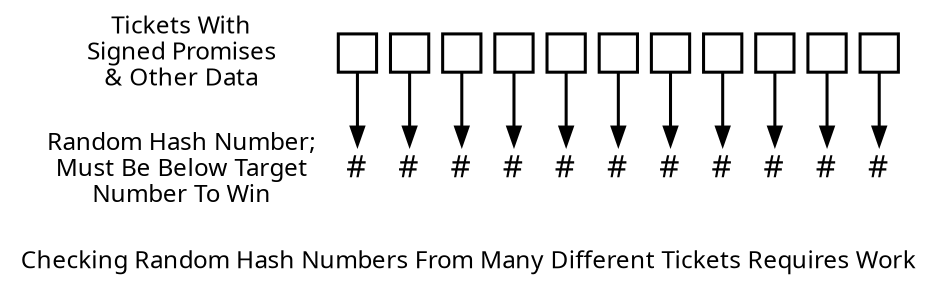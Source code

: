 digraph {

size=6.25;
rankdir=TB
//splines = ortho;
ranksep = 0.2;
nodesep = 0.01;

edge [ penwidth = 1.75, fontname="Sans" ]
node [ penwidth = 1.75, shape = "box", fontname="Sans", label = "", width=0.3, height=0.3 ]
graph [ penwidth = 1.75, fontname="Sans" ]

ticket [ label = "Tickets With\nSigned Promises\n& Other Data", shape = "none" ]
hash [ label =    "Random Hash Number;\nMust Be Below Target\nNumber To Win", shape = "none" ]

hash0001 [ label = "#", fontsize = 18, shape = "none" ]
hash0002 [ label = "#", fontsize = 18, shape = "none" ]
hash0003 [ label = "#", fontsize = 18, shape = "none" ]
hash0730 [ label = "#", fontsize = 18, shape = "none" ]
hash0731 [ label = "#", fontsize = 18, shape = "none" ]
hash0732 [ label = "#", fontsize = 18, shape = "none" ]
hash0733 [ label = "#", fontsize = 18, shape = "none" ]
hash0734 [ label = "#", fontsize = 18, shape = "none" ]
hash0735 [ label = "#", fontsize = 18, shape = "none" ]
hash0736 [ label = "#", fontsize = 18, shape = "none" ]
hash0737 [ label = "#", fontsize = 18, shape = "none" ]
//hash0738 [ label = "#", fontsize = 18, shape = "none" ]

ticket -> hash [ style = "invis" ];
ticket0001 -> hash0001
ticket0002 -> hash0002
ticket0003 -> hash0003
ticket730 -> hash0730
ticket731 -> hash0731
ticket732 -> hash0732
ticket733 -> hash0733
ticket734 -> hash0734
ticket735 -> hash0735
ticket736 -> hash0736
ticket737 -> hash0737
//ticket738 -> hash0738
//ticket739 -> hash0739

//p2pnetwork [ label = "Decentralized\nBitcoin\nNetwork" ]
//software [ label = "Mining\nSoftware" ]
//pool0 [ label = "Mining\nPool" ];

//pool0 -> software [ label = "GetWork Or\nStratum→" ];
//p2pnetwork -> pool0 [ label = "Transactions→" ];
//pool0 -> p2pnetwork [ label = "←Blocks" ];

//software -> pool0 [ constraint = false, label = "←Shares" ];

label = " \nChecking Random Hash Numbers From Many Different Tickets Requires Work"
}

